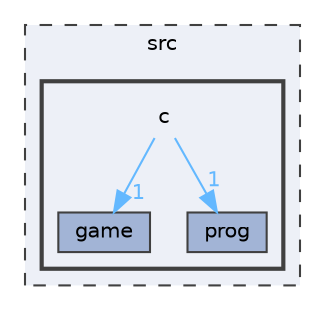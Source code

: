 digraph "src/c"
{
 // LATEX_PDF_SIZE
  bgcolor="transparent";
  edge [fontname=Helvetica,fontsize=10,labelfontname=Helvetica,labelfontsize=10];
  node [fontname=Helvetica,fontsize=10,shape=box,height=0.2,width=0.4];
  compound=true
  subgraph clusterdir_68267d1309a1af8e8297ef4c3efbcdba {
    graph [ bgcolor="#edf0f7", pencolor="grey25", label="src", fontname=Helvetica,fontsize=10 style="filled,dashed", URL="dir_68267d1309a1af8e8297ef4c3efbcdba.html",tooltip=""]
  subgraph clusterdir_3b19ecf29356981f494745fbef7e56bf {
    graph [ bgcolor="#edf0f7", pencolor="grey25", label="", fontname=Helvetica,fontsize=10 style="filled,bold", URL="dir_3b19ecf29356981f494745fbef7e56bf.html",tooltip=""]
    dir_3b19ecf29356981f494745fbef7e56bf [shape=plaintext, label="c"];
  dir_4577e3e26418e81245e5e2782fdb5624 [label="game", fillcolor="#a2b4d6", color="grey25", style="filled", URL="dir_4577e3e26418e81245e5e2782fdb5624.html",tooltip=""];
  dir_f4913f1df357bd2ff70387216a90f557 [label="prog", fillcolor="#a2b4d6", color="grey25", style="filled", URL="dir_f4913f1df357bd2ff70387216a90f557.html",tooltip=""];
  }
  }
  dir_3b19ecf29356981f494745fbef7e56bf->dir_4577e3e26418e81245e5e2782fdb5624 [headlabel="1", labeldistance=1.5 headhref="dir_000000_000001.html" href="dir_000000_000001.html" color="steelblue1" fontcolor="steelblue1"];
  dir_3b19ecf29356981f494745fbef7e56bf->dir_f4913f1df357bd2ff70387216a90f557 [headlabel="1", labeldistance=1.5 headhref="dir_000000_000002.html" href="dir_000000_000002.html" color="steelblue1" fontcolor="steelblue1"];
}
